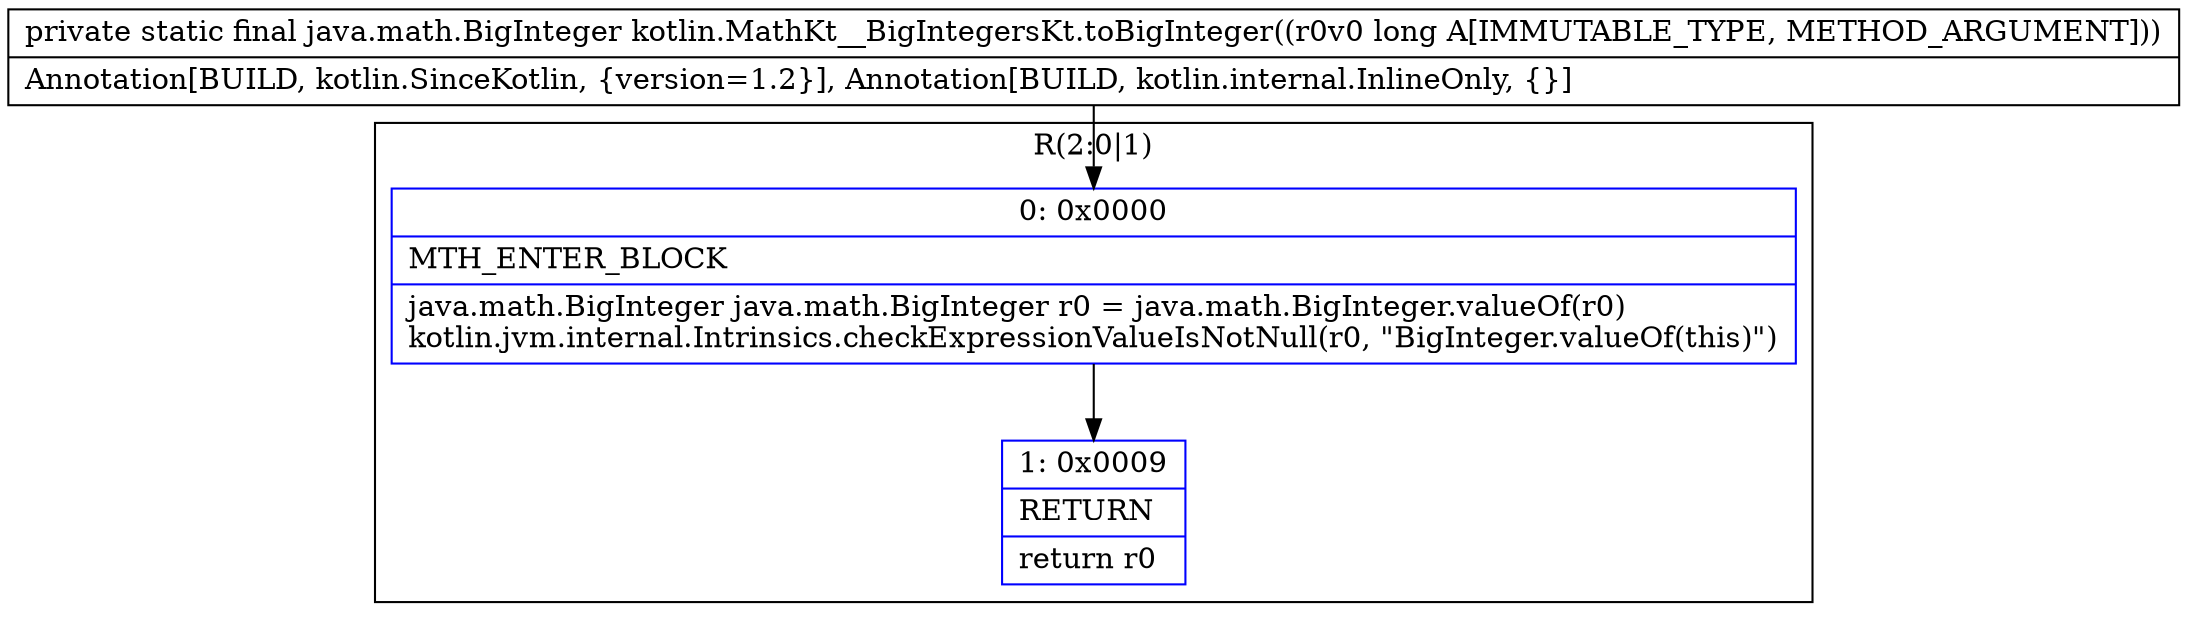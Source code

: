 digraph "CFG forkotlin.MathKt__BigIntegersKt.toBigInteger(J)Ljava\/math\/BigInteger;" {
subgraph cluster_Region_434896843 {
label = "R(2:0|1)";
node [shape=record,color=blue];
Node_0 [shape=record,label="{0\:\ 0x0000|MTH_ENTER_BLOCK\l|java.math.BigInteger java.math.BigInteger r0 = java.math.BigInteger.valueOf(r0)\lkotlin.jvm.internal.Intrinsics.checkExpressionValueIsNotNull(r0, \"BigInteger.valueOf(this)\")\l}"];
Node_1 [shape=record,label="{1\:\ 0x0009|RETURN\l|return r0\l}"];
}
MethodNode[shape=record,label="{private static final java.math.BigInteger kotlin.MathKt__BigIntegersKt.toBigInteger((r0v0 long A[IMMUTABLE_TYPE, METHOD_ARGUMENT]))  | Annotation[BUILD, kotlin.SinceKotlin, \{version=1.2\}], Annotation[BUILD, kotlin.internal.InlineOnly, \{\}]\l}"];
MethodNode -> Node_0;
Node_0 -> Node_1;
}

